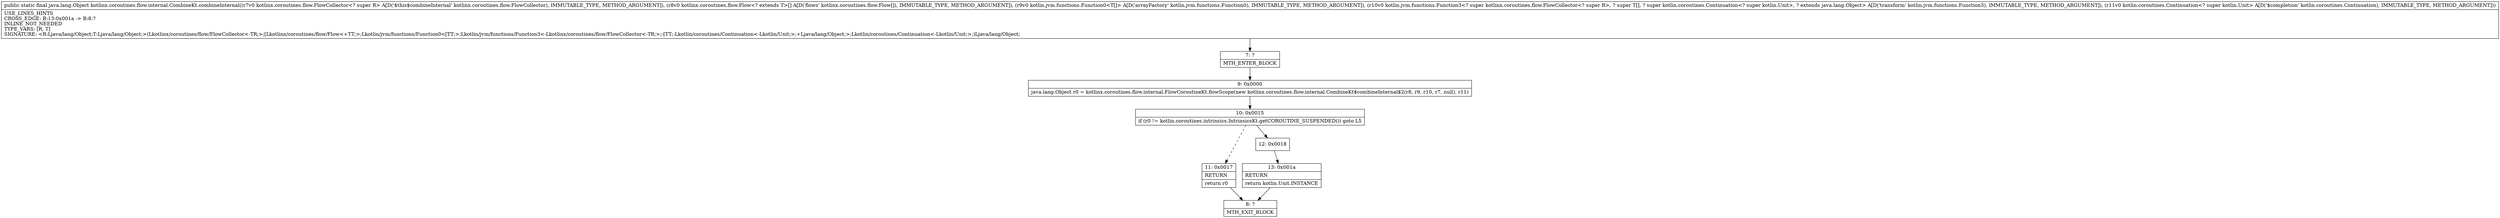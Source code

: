 digraph "CFG forkotlinx.coroutines.flow.internal.CombineKt.combineInternal(Lkotlinx\/coroutines\/flow\/FlowCollector;[Lkotlinx\/coroutines\/flow\/Flow;Lkotlin\/jvm\/functions\/Function0;Lkotlin\/jvm\/functions\/Function3;Lkotlin\/coroutines\/Continuation;)Ljava\/lang\/Object;" {
Node_7 [shape=record,label="{7\:\ ?|MTH_ENTER_BLOCK\l}"];
Node_9 [shape=record,label="{9\:\ 0x0000|java.lang.Object r0 = kotlinx.coroutines.flow.internal.FlowCoroutineKt.flowScope(new kotlinx.coroutines.flow.internal.CombineKt$combineInternal$2(r8, r9, r10, r7, null), r11)\l}"];
Node_10 [shape=record,label="{10\:\ 0x0015|if (r0 != kotlin.coroutines.intrinsics.IntrinsicsKt.getCOROUTINE_SUSPENDED()) goto L5\l}"];
Node_11 [shape=record,label="{11\:\ 0x0017|RETURN\l|return r0\l}"];
Node_8 [shape=record,label="{8\:\ ?|MTH_EXIT_BLOCK\l}"];
Node_12 [shape=record,label="{12\:\ 0x0018}"];
Node_13 [shape=record,label="{13\:\ 0x001a|RETURN\l|return kotlin.Unit.INSTANCE\l}"];
MethodNode[shape=record,label="{public static final java.lang.Object kotlinx.coroutines.flow.internal.CombineKt.combineInternal((r7v0 kotlinx.coroutines.flow.FlowCollector\<? super R\> A[D('$this$combineInternal' kotlinx.coroutines.flow.FlowCollector), IMMUTABLE_TYPE, METHOD_ARGUMENT]), (r8v0 kotlinx.coroutines.flow.Flow\<? extends T\>[] A[D('flows' kotlinx.coroutines.flow.Flow[]), IMMUTABLE_TYPE, METHOD_ARGUMENT]), (r9v0 kotlin.jvm.functions.Function0\<T[]\> A[D('arrayFactory' kotlin.jvm.functions.Function0), IMMUTABLE_TYPE, METHOD_ARGUMENT]), (r10v0 kotlin.jvm.functions.Function3\<? super kotlinx.coroutines.flow.FlowCollector\<? super R\>, ? super T[], ? super kotlin.coroutines.Continuation\<? super kotlin.Unit\>, ? extends java.lang.Object\> A[D('transform' kotlin.jvm.functions.Function3), IMMUTABLE_TYPE, METHOD_ARGUMENT]), (r11v0 kotlin.coroutines.Continuation\<? super kotlin.Unit\> A[D('$completion' kotlin.coroutines.Continuation), IMMUTABLE_TYPE, METHOD_ARGUMENT]))  | USE_LINES_HINTS\lCROSS_EDGE: B:13:0x001a \-\> B:8:?\lINLINE_NOT_NEEDED\lTYPE_VARS: [R, T]\lSIGNATURE: \<R:Ljava\/lang\/Object;T:Ljava\/lang\/Object;\>(Lkotlinx\/coroutines\/flow\/FlowCollector\<\-TR;\>;[Lkotlinx\/coroutines\/flow\/Flow\<+TT;\>;Lkotlin\/jvm\/functions\/Function0\<[TT;\>;Lkotlin\/jvm\/functions\/Function3\<\-Lkotlinx\/coroutines\/flow\/FlowCollector\<\-TR;\>;\-[TT;\-Lkotlin\/coroutines\/Continuation\<\-Lkotlin\/Unit;\>;+Ljava\/lang\/Object;\>;Lkotlin\/coroutines\/Continuation\<\-Lkotlin\/Unit;\>;)Ljava\/lang\/Object;\l}"];
MethodNode -> Node_7;Node_7 -> Node_9;
Node_9 -> Node_10;
Node_10 -> Node_11[style=dashed];
Node_10 -> Node_12;
Node_11 -> Node_8;
Node_12 -> Node_13;
Node_13 -> Node_8;
}

